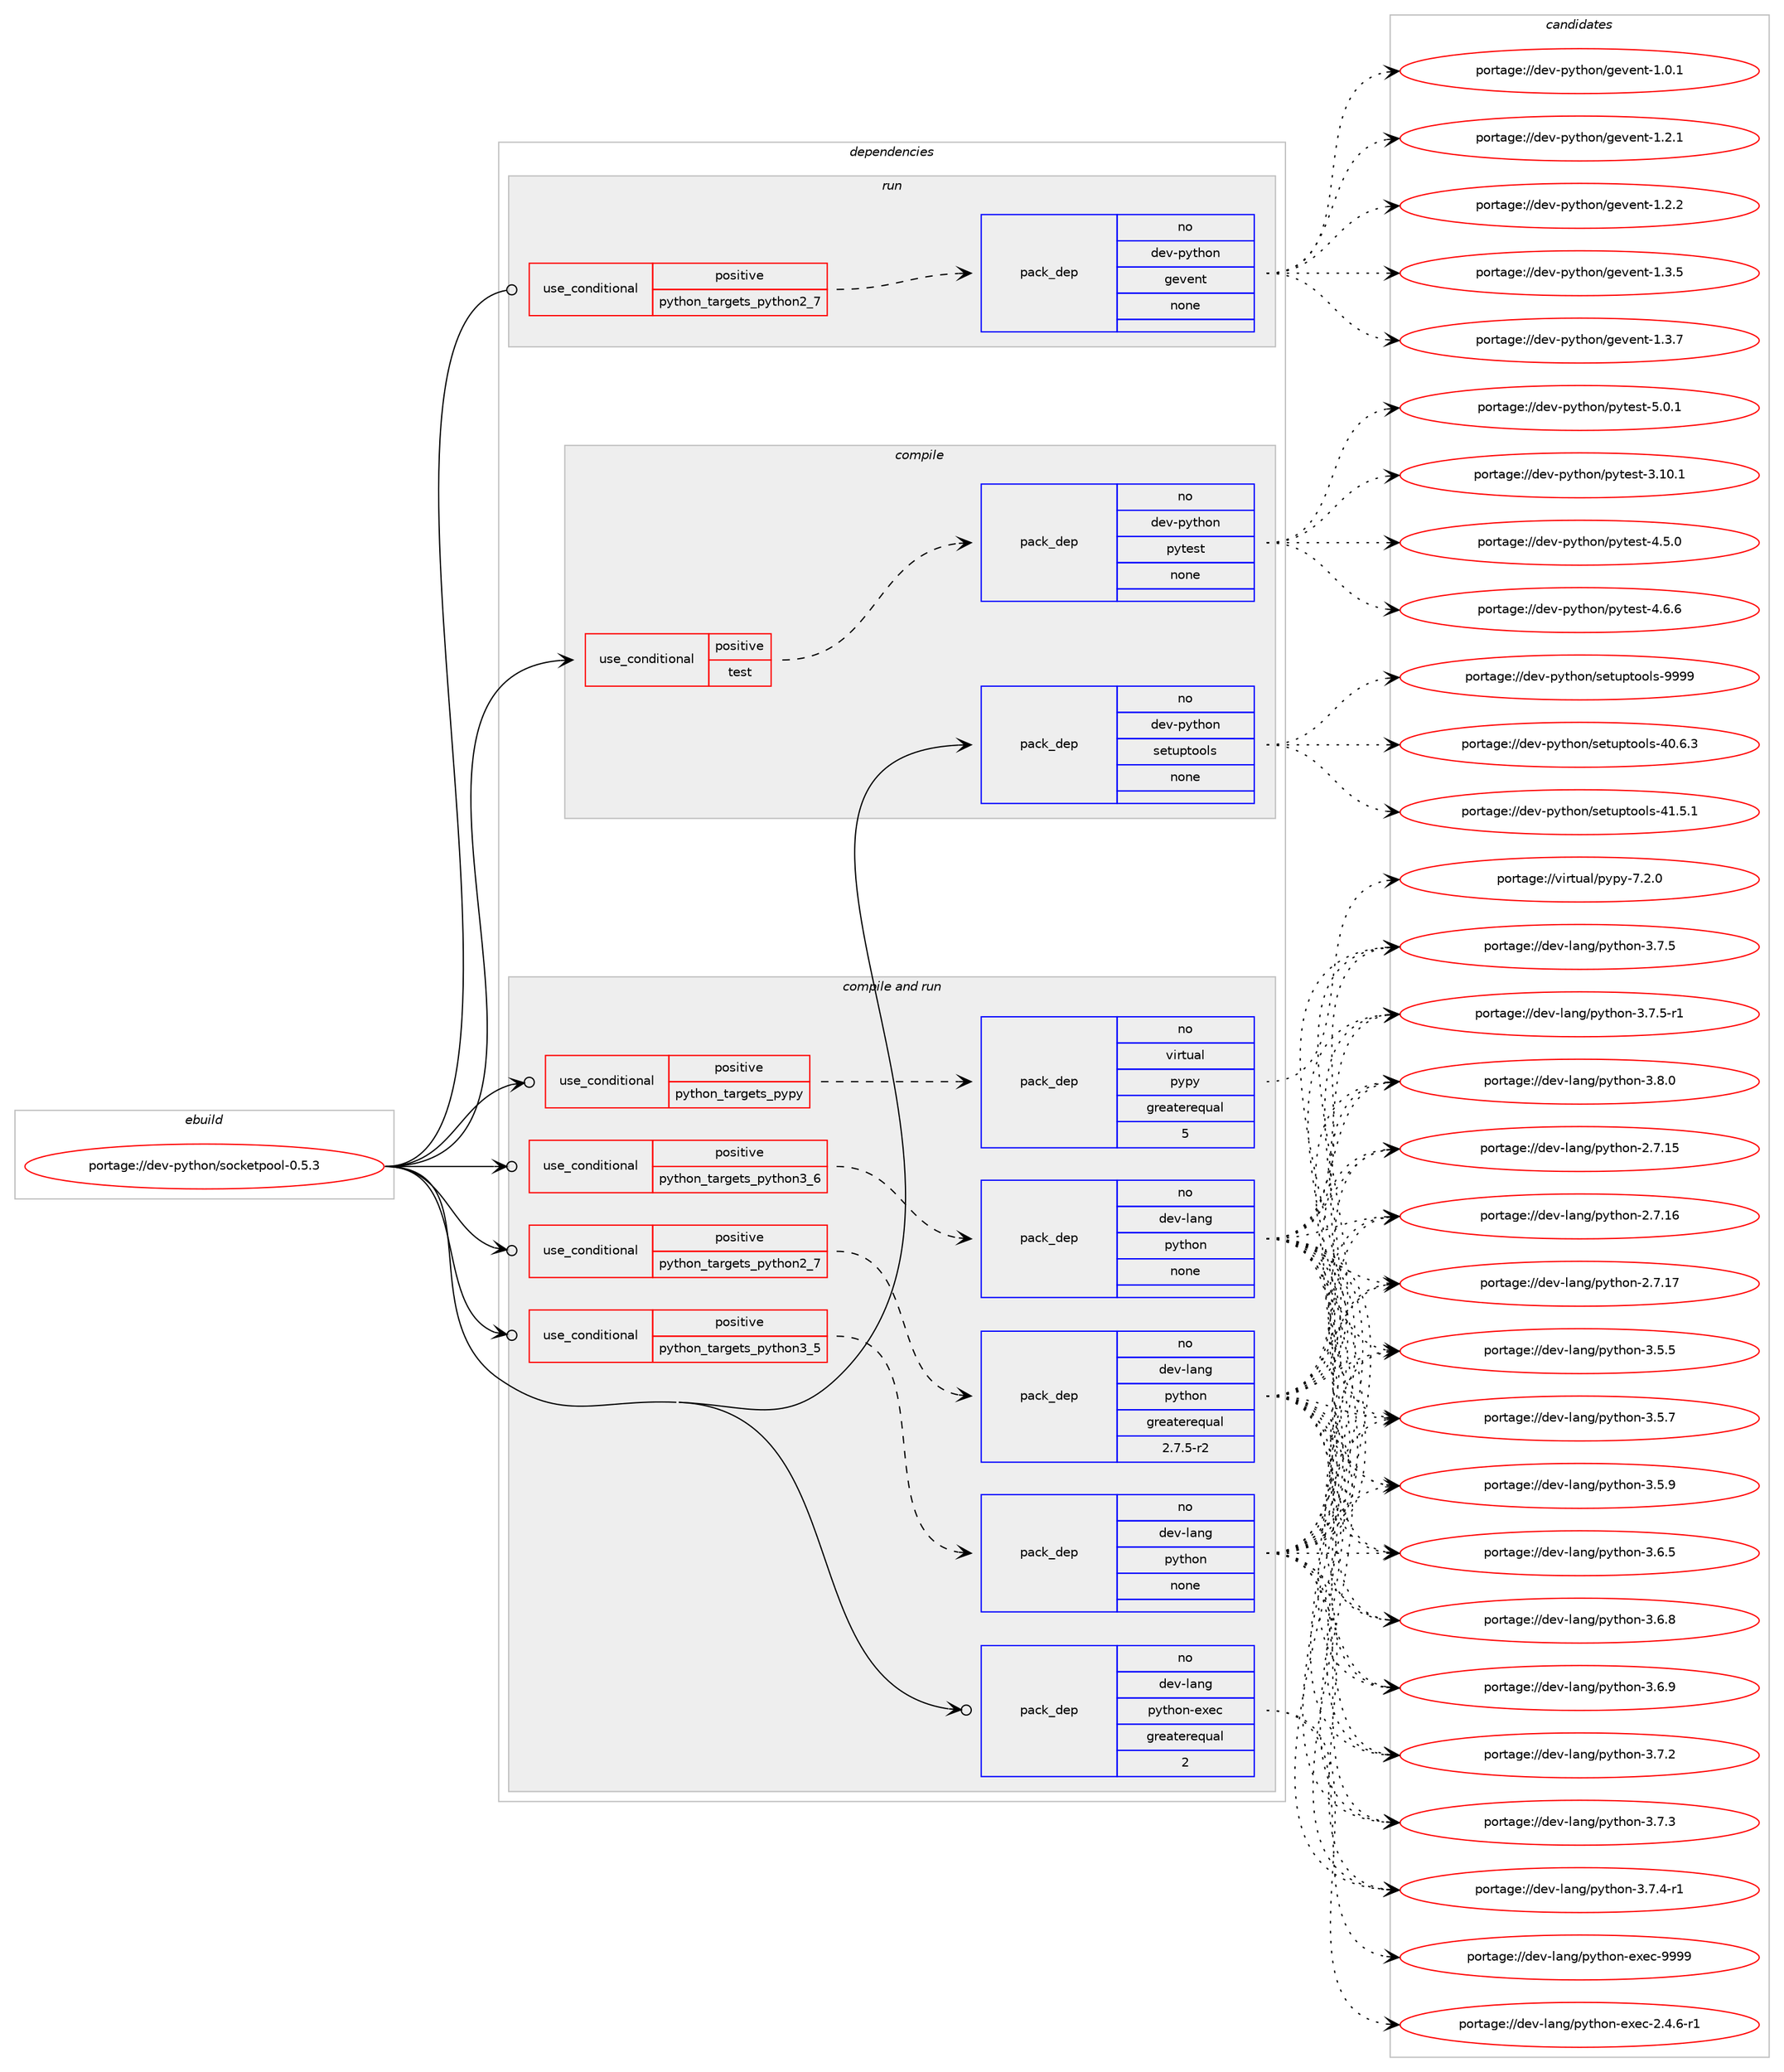 digraph prolog {

# *************
# Graph options
# *************

newrank=true;
concentrate=true;
compound=true;
graph [rankdir=LR,fontname=Helvetica,fontsize=10,ranksep=1.5];#, ranksep=2.5, nodesep=0.2];
edge  [arrowhead=vee];
node  [fontname=Helvetica,fontsize=10];

# **********
# The ebuild
# **********

subgraph cluster_leftcol {
color=gray;
rank=same;
label=<<i>ebuild</i>>;
id [label="portage://dev-python/socketpool-0.5.3", color=red, width=4, href="../dev-python/socketpool-0.5.3.svg"];
}

# ****************
# The dependencies
# ****************

subgraph cluster_midcol {
color=gray;
label=<<i>dependencies</i>>;
subgraph cluster_compile {
fillcolor="#eeeeee";
style=filled;
label=<<i>compile</i>>;
subgraph cond38807 {
dependency172680 [label=<<TABLE BORDER="0" CELLBORDER="1" CELLSPACING="0" CELLPADDING="4"><TR><TD ROWSPAN="3" CELLPADDING="10">use_conditional</TD></TR><TR><TD>positive</TD></TR><TR><TD>test</TD></TR></TABLE>>, shape=none, color=red];
subgraph pack130470 {
dependency172681 [label=<<TABLE BORDER="0" CELLBORDER="1" CELLSPACING="0" CELLPADDING="4" WIDTH="220"><TR><TD ROWSPAN="6" CELLPADDING="30">pack_dep</TD></TR><TR><TD WIDTH="110">no</TD></TR><TR><TD>dev-python</TD></TR><TR><TD>pytest</TD></TR><TR><TD>none</TD></TR><TR><TD></TD></TR></TABLE>>, shape=none, color=blue];
}
dependency172680:e -> dependency172681:w [weight=20,style="dashed",arrowhead="vee"];
}
id:e -> dependency172680:w [weight=20,style="solid",arrowhead="vee"];
subgraph pack130471 {
dependency172682 [label=<<TABLE BORDER="0" CELLBORDER="1" CELLSPACING="0" CELLPADDING="4" WIDTH="220"><TR><TD ROWSPAN="6" CELLPADDING="30">pack_dep</TD></TR><TR><TD WIDTH="110">no</TD></TR><TR><TD>dev-python</TD></TR><TR><TD>setuptools</TD></TR><TR><TD>none</TD></TR><TR><TD></TD></TR></TABLE>>, shape=none, color=blue];
}
id:e -> dependency172682:w [weight=20,style="solid",arrowhead="vee"];
}
subgraph cluster_compileandrun {
fillcolor="#eeeeee";
style=filled;
label=<<i>compile and run</i>>;
subgraph cond38808 {
dependency172683 [label=<<TABLE BORDER="0" CELLBORDER="1" CELLSPACING="0" CELLPADDING="4"><TR><TD ROWSPAN="3" CELLPADDING="10">use_conditional</TD></TR><TR><TD>positive</TD></TR><TR><TD>python_targets_pypy</TD></TR></TABLE>>, shape=none, color=red];
subgraph pack130472 {
dependency172684 [label=<<TABLE BORDER="0" CELLBORDER="1" CELLSPACING="0" CELLPADDING="4" WIDTH="220"><TR><TD ROWSPAN="6" CELLPADDING="30">pack_dep</TD></TR><TR><TD WIDTH="110">no</TD></TR><TR><TD>virtual</TD></TR><TR><TD>pypy</TD></TR><TR><TD>greaterequal</TD></TR><TR><TD>5</TD></TR></TABLE>>, shape=none, color=blue];
}
dependency172683:e -> dependency172684:w [weight=20,style="dashed",arrowhead="vee"];
}
id:e -> dependency172683:w [weight=20,style="solid",arrowhead="odotvee"];
subgraph cond38809 {
dependency172685 [label=<<TABLE BORDER="0" CELLBORDER="1" CELLSPACING="0" CELLPADDING="4"><TR><TD ROWSPAN="3" CELLPADDING="10">use_conditional</TD></TR><TR><TD>positive</TD></TR><TR><TD>python_targets_python2_7</TD></TR></TABLE>>, shape=none, color=red];
subgraph pack130473 {
dependency172686 [label=<<TABLE BORDER="0" CELLBORDER="1" CELLSPACING="0" CELLPADDING="4" WIDTH="220"><TR><TD ROWSPAN="6" CELLPADDING="30">pack_dep</TD></TR><TR><TD WIDTH="110">no</TD></TR><TR><TD>dev-lang</TD></TR><TR><TD>python</TD></TR><TR><TD>greaterequal</TD></TR><TR><TD>2.7.5-r2</TD></TR></TABLE>>, shape=none, color=blue];
}
dependency172685:e -> dependency172686:w [weight=20,style="dashed",arrowhead="vee"];
}
id:e -> dependency172685:w [weight=20,style="solid",arrowhead="odotvee"];
subgraph cond38810 {
dependency172687 [label=<<TABLE BORDER="0" CELLBORDER="1" CELLSPACING="0" CELLPADDING="4"><TR><TD ROWSPAN="3" CELLPADDING="10">use_conditional</TD></TR><TR><TD>positive</TD></TR><TR><TD>python_targets_python3_5</TD></TR></TABLE>>, shape=none, color=red];
subgraph pack130474 {
dependency172688 [label=<<TABLE BORDER="0" CELLBORDER="1" CELLSPACING="0" CELLPADDING="4" WIDTH="220"><TR><TD ROWSPAN="6" CELLPADDING="30">pack_dep</TD></TR><TR><TD WIDTH="110">no</TD></TR><TR><TD>dev-lang</TD></TR><TR><TD>python</TD></TR><TR><TD>none</TD></TR><TR><TD></TD></TR></TABLE>>, shape=none, color=blue];
}
dependency172687:e -> dependency172688:w [weight=20,style="dashed",arrowhead="vee"];
}
id:e -> dependency172687:w [weight=20,style="solid",arrowhead="odotvee"];
subgraph cond38811 {
dependency172689 [label=<<TABLE BORDER="0" CELLBORDER="1" CELLSPACING="0" CELLPADDING="4"><TR><TD ROWSPAN="3" CELLPADDING="10">use_conditional</TD></TR><TR><TD>positive</TD></TR><TR><TD>python_targets_python3_6</TD></TR></TABLE>>, shape=none, color=red];
subgraph pack130475 {
dependency172690 [label=<<TABLE BORDER="0" CELLBORDER="1" CELLSPACING="0" CELLPADDING="4" WIDTH="220"><TR><TD ROWSPAN="6" CELLPADDING="30">pack_dep</TD></TR><TR><TD WIDTH="110">no</TD></TR><TR><TD>dev-lang</TD></TR><TR><TD>python</TD></TR><TR><TD>none</TD></TR><TR><TD></TD></TR></TABLE>>, shape=none, color=blue];
}
dependency172689:e -> dependency172690:w [weight=20,style="dashed",arrowhead="vee"];
}
id:e -> dependency172689:w [weight=20,style="solid",arrowhead="odotvee"];
subgraph pack130476 {
dependency172691 [label=<<TABLE BORDER="0" CELLBORDER="1" CELLSPACING="0" CELLPADDING="4" WIDTH="220"><TR><TD ROWSPAN="6" CELLPADDING="30">pack_dep</TD></TR><TR><TD WIDTH="110">no</TD></TR><TR><TD>dev-lang</TD></TR><TR><TD>python-exec</TD></TR><TR><TD>greaterequal</TD></TR><TR><TD>2</TD></TR></TABLE>>, shape=none, color=blue];
}
id:e -> dependency172691:w [weight=20,style="solid",arrowhead="odotvee"];
}
subgraph cluster_run {
fillcolor="#eeeeee";
style=filled;
label=<<i>run</i>>;
subgraph cond38812 {
dependency172692 [label=<<TABLE BORDER="0" CELLBORDER="1" CELLSPACING="0" CELLPADDING="4"><TR><TD ROWSPAN="3" CELLPADDING="10">use_conditional</TD></TR><TR><TD>positive</TD></TR><TR><TD>python_targets_python2_7</TD></TR></TABLE>>, shape=none, color=red];
subgraph pack130477 {
dependency172693 [label=<<TABLE BORDER="0" CELLBORDER="1" CELLSPACING="0" CELLPADDING="4" WIDTH="220"><TR><TD ROWSPAN="6" CELLPADDING="30">pack_dep</TD></TR><TR><TD WIDTH="110">no</TD></TR><TR><TD>dev-python</TD></TR><TR><TD>gevent</TD></TR><TR><TD>none</TD></TR><TR><TD></TD></TR></TABLE>>, shape=none, color=blue];
}
dependency172692:e -> dependency172693:w [weight=20,style="dashed",arrowhead="vee"];
}
id:e -> dependency172692:w [weight=20,style="solid",arrowhead="odot"];
}
}

# **************
# The candidates
# **************

subgraph cluster_choices {
rank=same;
color=gray;
label=<<i>candidates</i>>;

subgraph choice130470 {
color=black;
nodesep=1;
choiceportage100101118451121211161041111104711212111610111511645514649484649 [label="portage://dev-python/pytest-3.10.1", color=red, width=4,href="../dev-python/pytest-3.10.1.svg"];
choiceportage1001011184511212111610411111047112121116101115116455246534648 [label="portage://dev-python/pytest-4.5.0", color=red, width=4,href="../dev-python/pytest-4.5.0.svg"];
choiceportage1001011184511212111610411111047112121116101115116455246544654 [label="portage://dev-python/pytest-4.6.6", color=red, width=4,href="../dev-python/pytest-4.6.6.svg"];
choiceportage1001011184511212111610411111047112121116101115116455346484649 [label="portage://dev-python/pytest-5.0.1", color=red, width=4,href="../dev-python/pytest-5.0.1.svg"];
dependency172681:e -> choiceportage100101118451121211161041111104711212111610111511645514649484649:w [style=dotted,weight="100"];
dependency172681:e -> choiceportage1001011184511212111610411111047112121116101115116455246534648:w [style=dotted,weight="100"];
dependency172681:e -> choiceportage1001011184511212111610411111047112121116101115116455246544654:w [style=dotted,weight="100"];
dependency172681:e -> choiceportage1001011184511212111610411111047112121116101115116455346484649:w [style=dotted,weight="100"];
}
subgraph choice130471 {
color=black;
nodesep=1;
choiceportage100101118451121211161041111104711510111611711211611111110811545524846544651 [label="portage://dev-python/setuptools-40.6.3", color=red, width=4,href="../dev-python/setuptools-40.6.3.svg"];
choiceportage100101118451121211161041111104711510111611711211611111110811545524946534649 [label="portage://dev-python/setuptools-41.5.1", color=red, width=4,href="../dev-python/setuptools-41.5.1.svg"];
choiceportage10010111845112121116104111110471151011161171121161111111081154557575757 [label="portage://dev-python/setuptools-9999", color=red, width=4,href="../dev-python/setuptools-9999.svg"];
dependency172682:e -> choiceportage100101118451121211161041111104711510111611711211611111110811545524846544651:w [style=dotted,weight="100"];
dependency172682:e -> choiceportage100101118451121211161041111104711510111611711211611111110811545524946534649:w [style=dotted,weight="100"];
dependency172682:e -> choiceportage10010111845112121116104111110471151011161171121161111111081154557575757:w [style=dotted,weight="100"];
}
subgraph choice130472 {
color=black;
nodesep=1;
choiceportage1181051141161179710847112121112121455546504648 [label="portage://virtual/pypy-7.2.0", color=red, width=4,href="../virtual/pypy-7.2.0.svg"];
dependency172684:e -> choiceportage1181051141161179710847112121112121455546504648:w [style=dotted,weight="100"];
}
subgraph choice130473 {
color=black;
nodesep=1;
choiceportage10010111845108971101034711212111610411111045504655464953 [label="portage://dev-lang/python-2.7.15", color=red, width=4,href="../dev-lang/python-2.7.15.svg"];
choiceportage10010111845108971101034711212111610411111045504655464954 [label="portage://dev-lang/python-2.7.16", color=red, width=4,href="../dev-lang/python-2.7.16.svg"];
choiceportage10010111845108971101034711212111610411111045504655464955 [label="portage://dev-lang/python-2.7.17", color=red, width=4,href="../dev-lang/python-2.7.17.svg"];
choiceportage100101118451089711010347112121116104111110455146534653 [label="portage://dev-lang/python-3.5.5", color=red, width=4,href="../dev-lang/python-3.5.5.svg"];
choiceportage100101118451089711010347112121116104111110455146534655 [label="portage://dev-lang/python-3.5.7", color=red, width=4,href="../dev-lang/python-3.5.7.svg"];
choiceportage100101118451089711010347112121116104111110455146534657 [label="portage://dev-lang/python-3.5.9", color=red, width=4,href="../dev-lang/python-3.5.9.svg"];
choiceportage100101118451089711010347112121116104111110455146544653 [label="portage://dev-lang/python-3.6.5", color=red, width=4,href="../dev-lang/python-3.6.5.svg"];
choiceportage100101118451089711010347112121116104111110455146544656 [label="portage://dev-lang/python-3.6.8", color=red, width=4,href="../dev-lang/python-3.6.8.svg"];
choiceportage100101118451089711010347112121116104111110455146544657 [label="portage://dev-lang/python-3.6.9", color=red, width=4,href="../dev-lang/python-3.6.9.svg"];
choiceportage100101118451089711010347112121116104111110455146554650 [label="portage://dev-lang/python-3.7.2", color=red, width=4,href="../dev-lang/python-3.7.2.svg"];
choiceportage100101118451089711010347112121116104111110455146554651 [label="portage://dev-lang/python-3.7.3", color=red, width=4,href="../dev-lang/python-3.7.3.svg"];
choiceportage1001011184510897110103471121211161041111104551465546524511449 [label="portage://dev-lang/python-3.7.4-r1", color=red, width=4,href="../dev-lang/python-3.7.4-r1.svg"];
choiceportage100101118451089711010347112121116104111110455146554653 [label="portage://dev-lang/python-3.7.5", color=red, width=4,href="../dev-lang/python-3.7.5.svg"];
choiceportage1001011184510897110103471121211161041111104551465546534511449 [label="portage://dev-lang/python-3.7.5-r1", color=red, width=4,href="../dev-lang/python-3.7.5-r1.svg"];
choiceportage100101118451089711010347112121116104111110455146564648 [label="portage://dev-lang/python-3.8.0", color=red, width=4,href="../dev-lang/python-3.8.0.svg"];
dependency172686:e -> choiceportage10010111845108971101034711212111610411111045504655464953:w [style=dotted,weight="100"];
dependency172686:e -> choiceportage10010111845108971101034711212111610411111045504655464954:w [style=dotted,weight="100"];
dependency172686:e -> choiceportage10010111845108971101034711212111610411111045504655464955:w [style=dotted,weight="100"];
dependency172686:e -> choiceportage100101118451089711010347112121116104111110455146534653:w [style=dotted,weight="100"];
dependency172686:e -> choiceportage100101118451089711010347112121116104111110455146534655:w [style=dotted,weight="100"];
dependency172686:e -> choiceportage100101118451089711010347112121116104111110455146534657:w [style=dotted,weight="100"];
dependency172686:e -> choiceportage100101118451089711010347112121116104111110455146544653:w [style=dotted,weight="100"];
dependency172686:e -> choiceportage100101118451089711010347112121116104111110455146544656:w [style=dotted,weight="100"];
dependency172686:e -> choiceportage100101118451089711010347112121116104111110455146544657:w [style=dotted,weight="100"];
dependency172686:e -> choiceportage100101118451089711010347112121116104111110455146554650:w [style=dotted,weight="100"];
dependency172686:e -> choiceportage100101118451089711010347112121116104111110455146554651:w [style=dotted,weight="100"];
dependency172686:e -> choiceportage1001011184510897110103471121211161041111104551465546524511449:w [style=dotted,weight="100"];
dependency172686:e -> choiceportage100101118451089711010347112121116104111110455146554653:w [style=dotted,weight="100"];
dependency172686:e -> choiceportage1001011184510897110103471121211161041111104551465546534511449:w [style=dotted,weight="100"];
dependency172686:e -> choiceportage100101118451089711010347112121116104111110455146564648:w [style=dotted,weight="100"];
}
subgraph choice130474 {
color=black;
nodesep=1;
choiceportage10010111845108971101034711212111610411111045504655464953 [label="portage://dev-lang/python-2.7.15", color=red, width=4,href="../dev-lang/python-2.7.15.svg"];
choiceportage10010111845108971101034711212111610411111045504655464954 [label="portage://dev-lang/python-2.7.16", color=red, width=4,href="../dev-lang/python-2.7.16.svg"];
choiceportage10010111845108971101034711212111610411111045504655464955 [label="portage://dev-lang/python-2.7.17", color=red, width=4,href="../dev-lang/python-2.7.17.svg"];
choiceportage100101118451089711010347112121116104111110455146534653 [label="portage://dev-lang/python-3.5.5", color=red, width=4,href="../dev-lang/python-3.5.5.svg"];
choiceportage100101118451089711010347112121116104111110455146534655 [label="portage://dev-lang/python-3.5.7", color=red, width=4,href="../dev-lang/python-3.5.7.svg"];
choiceportage100101118451089711010347112121116104111110455146534657 [label="portage://dev-lang/python-3.5.9", color=red, width=4,href="../dev-lang/python-3.5.9.svg"];
choiceportage100101118451089711010347112121116104111110455146544653 [label="portage://dev-lang/python-3.6.5", color=red, width=4,href="../dev-lang/python-3.6.5.svg"];
choiceportage100101118451089711010347112121116104111110455146544656 [label="portage://dev-lang/python-3.6.8", color=red, width=4,href="../dev-lang/python-3.6.8.svg"];
choiceportage100101118451089711010347112121116104111110455146544657 [label="portage://dev-lang/python-3.6.9", color=red, width=4,href="../dev-lang/python-3.6.9.svg"];
choiceportage100101118451089711010347112121116104111110455146554650 [label="portage://dev-lang/python-3.7.2", color=red, width=4,href="../dev-lang/python-3.7.2.svg"];
choiceportage100101118451089711010347112121116104111110455146554651 [label="portage://dev-lang/python-3.7.3", color=red, width=4,href="../dev-lang/python-3.7.3.svg"];
choiceportage1001011184510897110103471121211161041111104551465546524511449 [label="portage://dev-lang/python-3.7.4-r1", color=red, width=4,href="../dev-lang/python-3.7.4-r1.svg"];
choiceportage100101118451089711010347112121116104111110455146554653 [label="portage://dev-lang/python-3.7.5", color=red, width=4,href="../dev-lang/python-3.7.5.svg"];
choiceportage1001011184510897110103471121211161041111104551465546534511449 [label="portage://dev-lang/python-3.7.5-r1", color=red, width=4,href="../dev-lang/python-3.7.5-r1.svg"];
choiceportage100101118451089711010347112121116104111110455146564648 [label="portage://dev-lang/python-3.8.0", color=red, width=4,href="../dev-lang/python-3.8.0.svg"];
dependency172688:e -> choiceportage10010111845108971101034711212111610411111045504655464953:w [style=dotted,weight="100"];
dependency172688:e -> choiceportage10010111845108971101034711212111610411111045504655464954:w [style=dotted,weight="100"];
dependency172688:e -> choiceportage10010111845108971101034711212111610411111045504655464955:w [style=dotted,weight="100"];
dependency172688:e -> choiceportage100101118451089711010347112121116104111110455146534653:w [style=dotted,weight="100"];
dependency172688:e -> choiceportage100101118451089711010347112121116104111110455146534655:w [style=dotted,weight="100"];
dependency172688:e -> choiceportage100101118451089711010347112121116104111110455146534657:w [style=dotted,weight="100"];
dependency172688:e -> choiceportage100101118451089711010347112121116104111110455146544653:w [style=dotted,weight="100"];
dependency172688:e -> choiceportage100101118451089711010347112121116104111110455146544656:w [style=dotted,weight="100"];
dependency172688:e -> choiceportage100101118451089711010347112121116104111110455146544657:w [style=dotted,weight="100"];
dependency172688:e -> choiceportage100101118451089711010347112121116104111110455146554650:w [style=dotted,weight="100"];
dependency172688:e -> choiceportage100101118451089711010347112121116104111110455146554651:w [style=dotted,weight="100"];
dependency172688:e -> choiceportage1001011184510897110103471121211161041111104551465546524511449:w [style=dotted,weight="100"];
dependency172688:e -> choiceportage100101118451089711010347112121116104111110455146554653:w [style=dotted,weight="100"];
dependency172688:e -> choiceportage1001011184510897110103471121211161041111104551465546534511449:w [style=dotted,weight="100"];
dependency172688:e -> choiceportage100101118451089711010347112121116104111110455146564648:w [style=dotted,weight="100"];
}
subgraph choice130475 {
color=black;
nodesep=1;
choiceportage10010111845108971101034711212111610411111045504655464953 [label="portage://dev-lang/python-2.7.15", color=red, width=4,href="../dev-lang/python-2.7.15.svg"];
choiceportage10010111845108971101034711212111610411111045504655464954 [label="portage://dev-lang/python-2.7.16", color=red, width=4,href="../dev-lang/python-2.7.16.svg"];
choiceportage10010111845108971101034711212111610411111045504655464955 [label="portage://dev-lang/python-2.7.17", color=red, width=4,href="../dev-lang/python-2.7.17.svg"];
choiceportage100101118451089711010347112121116104111110455146534653 [label="portage://dev-lang/python-3.5.5", color=red, width=4,href="../dev-lang/python-3.5.5.svg"];
choiceportage100101118451089711010347112121116104111110455146534655 [label="portage://dev-lang/python-3.5.7", color=red, width=4,href="../dev-lang/python-3.5.7.svg"];
choiceportage100101118451089711010347112121116104111110455146534657 [label="portage://dev-lang/python-3.5.9", color=red, width=4,href="../dev-lang/python-3.5.9.svg"];
choiceportage100101118451089711010347112121116104111110455146544653 [label="portage://dev-lang/python-3.6.5", color=red, width=4,href="../dev-lang/python-3.6.5.svg"];
choiceportage100101118451089711010347112121116104111110455146544656 [label="portage://dev-lang/python-3.6.8", color=red, width=4,href="../dev-lang/python-3.6.8.svg"];
choiceportage100101118451089711010347112121116104111110455146544657 [label="portage://dev-lang/python-3.6.9", color=red, width=4,href="../dev-lang/python-3.6.9.svg"];
choiceportage100101118451089711010347112121116104111110455146554650 [label="portage://dev-lang/python-3.7.2", color=red, width=4,href="../dev-lang/python-3.7.2.svg"];
choiceportage100101118451089711010347112121116104111110455146554651 [label="portage://dev-lang/python-3.7.3", color=red, width=4,href="../dev-lang/python-3.7.3.svg"];
choiceportage1001011184510897110103471121211161041111104551465546524511449 [label="portage://dev-lang/python-3.7.4-r1", color=red, width=4,href="../dev-lang/python-3.7.4-r1.svg"];
choiceportage100101118451089711010347112121116104111110455146554653 [label="portage://dev-lang/python-3.7.5", color=red, width=4,href="../dev-lang/python-3.7.5.svg"];
choiceportage1001011184510897110103471121211161041111104551465546534511449 [label="portage://dev-lang/python-3.7.5-r1", color=red, width=4,href="../dev-lang/python-3.7.5-r1.svg"];
choiceportage100101118451089711010347112121116104111110455146564648 [label="portage://dev-lang/python-3.8.0", color=red, width=4,href="../dev-lang/python-3.8.0.svg"];
dependency172690:e -> choiceportage10010111845108971101034711212111610411111045504655464953:w [style=dotted,weight="100"];
dependency172690:e -> choiceportage10010111845108971101034711212111610411111045504655464954:w [style=dotted,weight="100"];
dependency172690:e -> choiceportage10010111845108971101034711212111610411111045504655464955:w [style=dotted,weight="100"];
dependency172690:e -> choiceportage100101118451089711010347112121116104111110455146534653:w [style=dotted,weight="100"];
dependency172690:e -> choiceportage100101118451089711010347112121116104111110455146534655:w [style=dotted,weight="100"];
dependency172690:e -> choiceportage100101118451089711010347112121116104111110455146534657:w [style=dotted,weight="100"];
dependency172690:e -> choiceportage100101118451089711010347112121116104111110455146544653:w [style=dotted,weight="100"];
dependency172690:e -> choiceportage100101118451089711010347112121116104111110455146544656:w [style=dotted,weight="100"];
dependency172690:e -> choiceportage100101118451089711010347112121116104111110455146544657:w [style=dotted,weight="100"];
dependency172690:e -> choiceportage100101118451089711010347112121116104111110455146554650:w [style=dotted,weight="100"];
dependency172690:e -> choiceportage100101118451089711010347112121116104111110455146554651:w [style=dotted,weight="100"];
dependency172690:e -> choiceportage1001011184510897110103471121211161041111104551465546524511449:w [style=dotted,weight="100"];
dependency172690:e -> choiceportage100101118451089711010347112121116104111110455146554653:w [style=dotted,weight="100"];
dependency172690:e -> choiceportage1001011184510897110103471121211161041111104551465546534511449:w [style=dotted,weight="100"];
dependency172690:e -> choiceportage100101118451089711010347112121116104111110455146564648:w [style=dotted,weight="100"];
}
subgraph choice130476 {
color=black;
nodesep=1;
choiceportage10010111845108971101034711212111610411111045101120101994550465246544511449 [label="portage://dev-lang/python-exec-2.4.6-r1", color=red, width=4,href="../dev-lang/python-exec-2.4.6-r1.svg"];
choiceportage10010111845108971101034711212111610411111045101120101994557575757 [label="portage://dev-lang/python-exec-9999", color=red, width=4,href="../dev-lang/python-exec-9999.svg"];
dependency172691:e -> choiceportage10010111845108971101034711212111610411111045101120101994550465246544511449:w [style=dotted,weight="100"];
dependency172691:e -> choiceportage10010111845108971101034711212111610411111045101120101994557575757:w [style=dotted,weight="100"];
}
subgraph choice130477 {
color=black;
nodesep=1;
choiceportage1001011184511212111610411111047103101118101110116454946484649 [label="portage://dev-python/gevent-1.0.1", color=red, width=4,href="../dev-python/gevent-1.0.1.svg"];
choiceportage1001011184511212111610411111047103101118101110116454946504649 [label="portage://dev-python/gevent-1.2.1", color=red, width=4,href="../dev-python/gevent-1.2.1.svg"];
choiceportage1001011184511212111610411111047103101118101110116454946504650 [label="portage://dev-python/gevent-1.2.2", color=red, width=4,href="../dev-python/gevent-1.2.2.svg"];
choiceportage1001011184511212111610411111047103101118101110116454946514653 [label="portage://dev-python/gevent-1.3.5", color=red, width=4,href="../dev-python/gevent-1.3.5.svg"];
choiceportage1001011184511212111610411111047103101118101110116454946514655 [label="portage://dev-python/gevent-1.3.7", color=red, width=4,href="../dev-python/gevent-1.3.7.svg"];
dependency172693:e -> choiceportage1001011184511212111610411111047103101118101110116454946484649:w [style=dotted,weight="100"];
dependency172693:e -> choiceportage1001011184511212111610411111047103101118101110116454946504649:w [style=dotted,weight="100"];
dependency172693:e -> choiceportage1001011184511212111610411111047103101118101110116454946504650:w [style=dotted,weight="100"];
dependency172693:e -> choiceportage1001011184511212111610411111047103101118101110116454946514653:w [style=dotted,weight="100"];
dependency172693:e -> choiceportage1001011184511212111610411111047103101118101110116454946514655:w [style=dotted,weight="100"];
}
}

}
